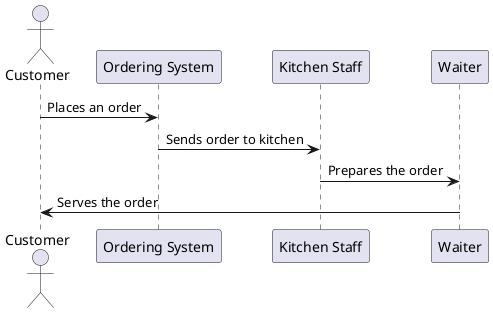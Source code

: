 @startuml 演習4-1
actor Customer
participant "Ordering System" as OS
participant "Kitchen Staff" as KS
participant "Waiter" as W

Customer -> OS: Places an order
OS -> KS: Sends order to kitchen
KS -> W: Prepares the order
W -> Customer: Serves the order
@enduml

